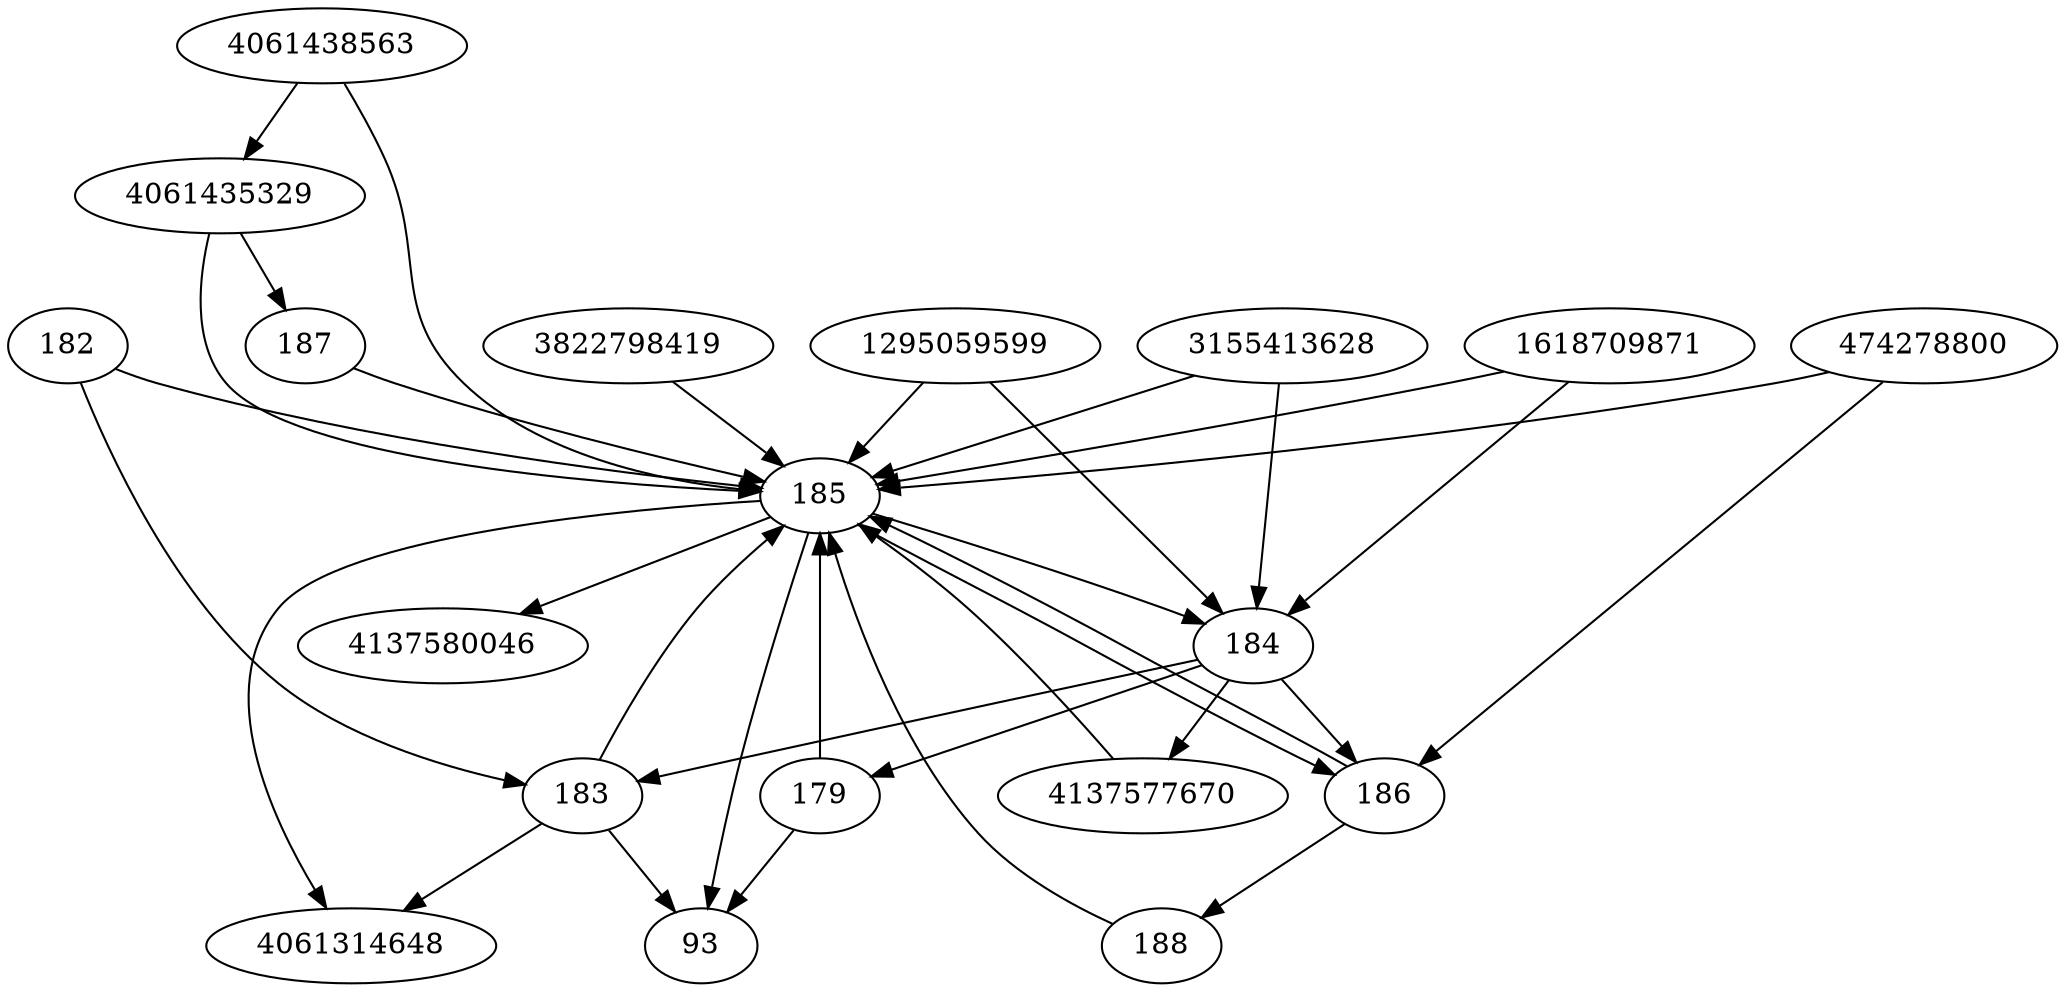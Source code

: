 strict digraph  {
3155413628;
4061435329;
4061438563;
4137577670;
4137580046;
1618709871;
474278800;
1295059599;
179;
3822798419;
182;
183;
4061314648;
185;
186;
187;
188;
93;
184;
3155413628 -> 184;
3155413628 -> 185;
4061435329 -> 187;
4061435329 -> 185;
4061438563 -> 185;
4061438563 -> 4061435329;
4137577670 -> 185;
1618709871 -> 184;
1618709871 -> 185;
474278800 -> 185;
474278800 -> 186;
1295059599 -> 184;
1295059599 -> 185;
179 -> 185;
179 -> 93;
3822798419 -> 185;
182 -> 183;
182 -> 185;
183 -> 185;
183 -> 4061314648;
183 -> 93;
185 -> 186;
185 -> 4061314648;
185 -> 184;
185 -> 4137580046;
185 -> 93;
186 -> 188;
186 -> 185;
187 -> 185;
188 -> 185;
184 -> 179;
184 -> 186;
184 -> 183;
184 -> 4137577670;
}
